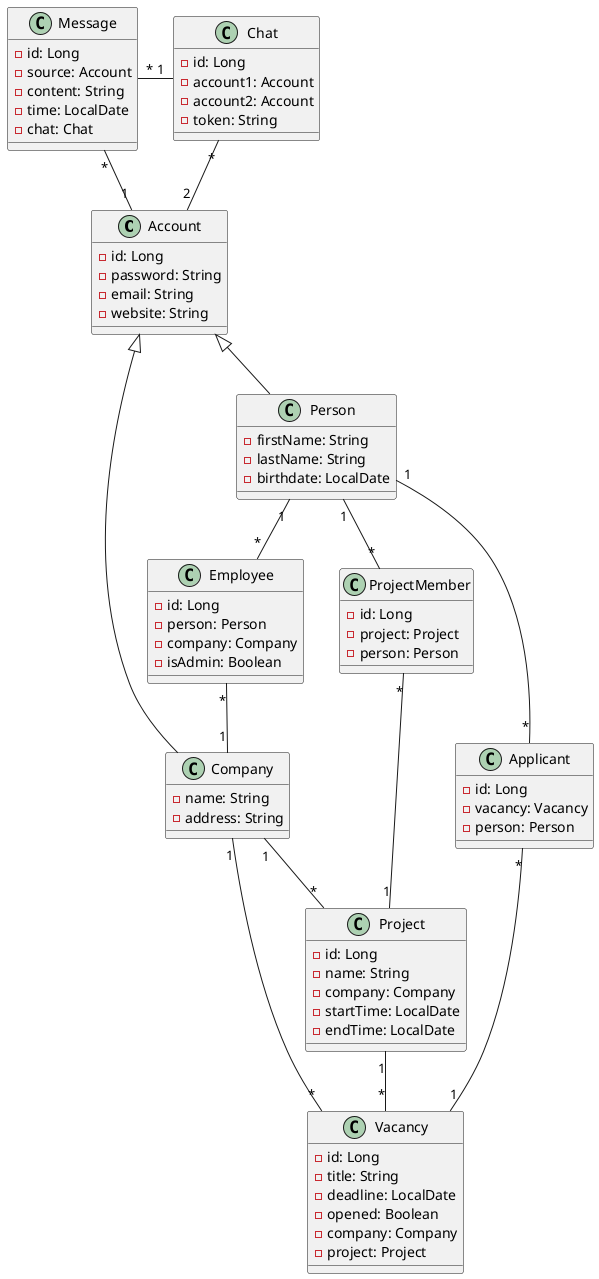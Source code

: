 @startuml

class Account {
- id: Long
- password: String
- email: String
- website: String
}

class Company {
- name: String
- address: String
}

class Project {
- id: Long
- name: String
- company: Company
- startTime: LocalDate
- endTime: LocalDate
}

class Person {
- firstName: String
- lastName: String
- birthdate: LocalDate
}

class ProjectMember {
- id: Long
- project: Project
- person: Person
}

class Vacancy {
- id: Long
- title: String
- deadline: LocalDate
- opened: Boolean
- company: Company
- project: Project
}

class Message {
- id: Long
- source: Account
- content: String
- time: LocalDate
- chat: Chat
}

class Employee {
- id: Long
- person: Person
- company: Company
- isAdmin: Boolean
}

class Applicant {
- id: Long
- vacancy: Vacancy
- person: Person
}

class Chat {
- id: Long
- account1: Account
- account2: Account
- token: String
}

Account <|-- Company
Account <|-- Person
Company "1" -- "*" Project
Company "1" -- "*" Vacancy
Applicant "*" -- "1" Vacancy
Person "1" -- "*" Applicant
Message "*" -- "1" Account
Project "1" -- "*" Vacancy
Employee "*" -- "1" Company
Person "1" -- "*" Employee
ProjectMember "*" -- "1" Project
Person "1" -- "*" ProjectMember
Chat "1" -left- "*" Message
Chat "*" -- "2" Account
@enduml
